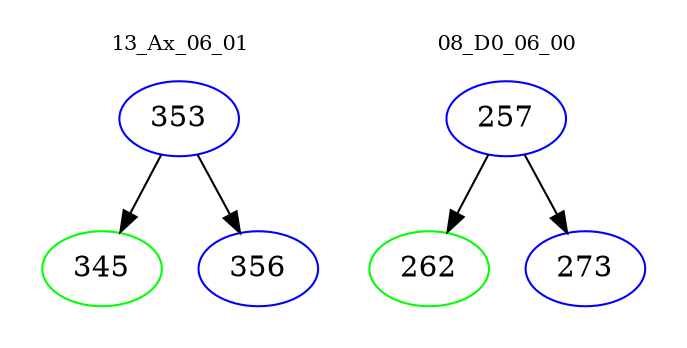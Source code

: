 digraph{
subgraph cluster_0 {
color = white
label = "13_Ax_06_01";
fontsize=10;
T0_353 [label="353", color="blue"]
T0_353 -> T0_345 [color="black"]
T0_345 [label="345", color="green"]
T0_353 -> T0_356 [color="black"]
T0_356 [label="356", color="blue"]
}
subgraph cluster_1 {
color = white
label = "08_D0_06_00";
fontsize=10;
T1_257 [label="257", color="blue"]
T1_257 -> T1_262 [color="black"]
T1_262 [label="262", color="green"]
T1_257 -> T1_273 [color="black"]
T1_273 [label="273", color="blue"]
}
}
